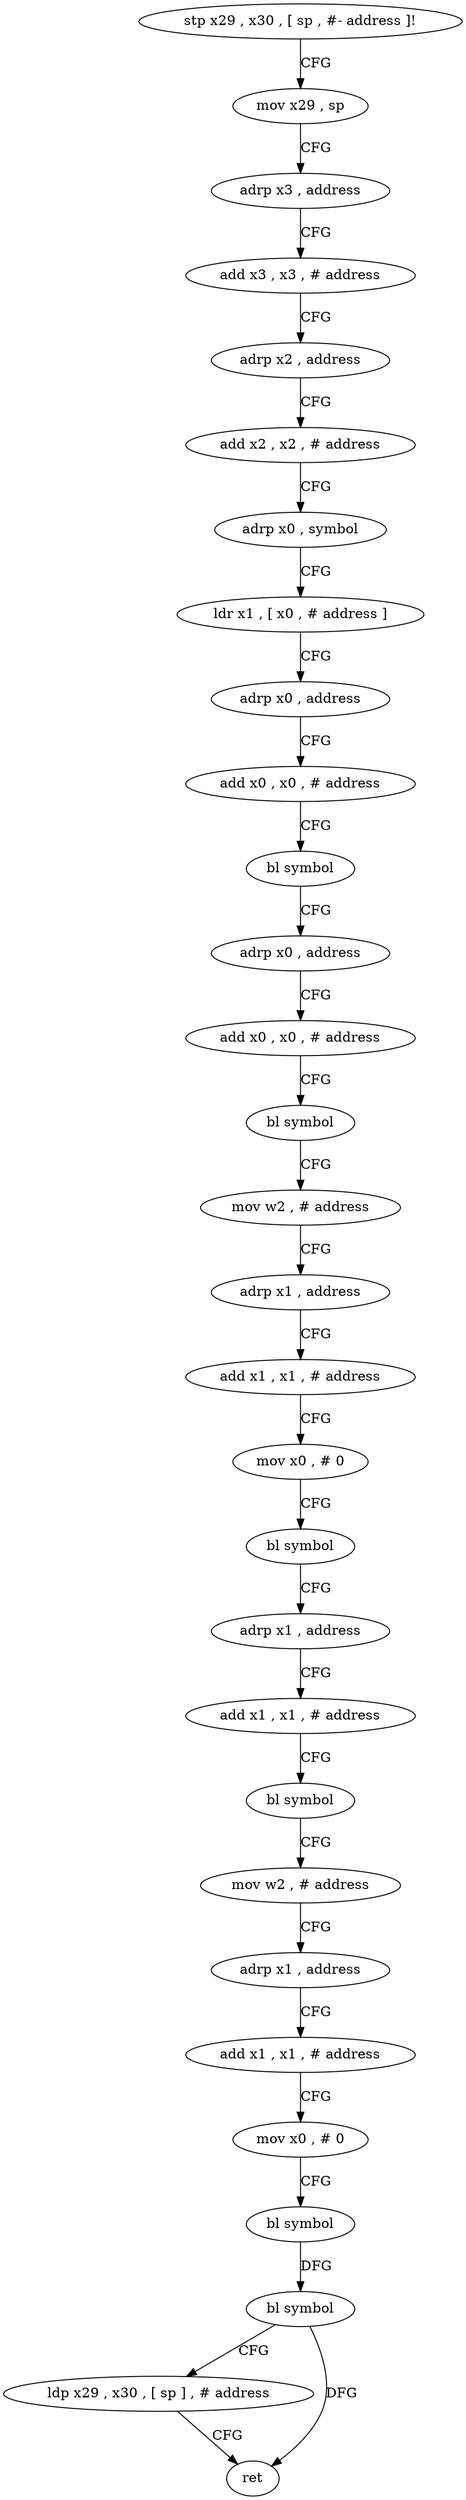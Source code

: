 digraph "func" {
"4213388" [label = "stp x29 , x30 , [ sp , #- address ]!" ]
"4213392" [label = "mov x29 , sp" ]
"4213396" [label = "adrp x3 , address" ]
"4213400" [label = "add x3 , x3 , # address" ]
"4213404" [label = "adrp x2 , address" ]
"4213408" [label = "add x2 , x2 , # address" ]
"4213412" [label = "adrp x0 , symbol" ]
"4213416" [label = "ldr x1 , [ x0 , # address ]" ]
"4213420" [label = "adrp x0 , address" ]
"4213424" [label = "add x0 , x0 , # address" ]
"4213428" [label = "bl symbol" ]
"4213432" [label = "adrp x0 , address" ]
"4213436" [label = "add x0 , x0 , # address" ]
"4213440" [label = "bl symbol" ]
"4213444" [label = "mov w2 , # address" ]
"4213448" [label = "adrp x1 , address" ]
"4213452" [label = "add x1 , x1 , # address" ]
"4213456" [label = "mov x0 , # 0" ]
"4213460" [label = "bl symbol" ]
"4213464" [label = "adrp x1 , address" ]
"4213468" [label = "add x1 , x1 , # address" ]
"4213472" [label = "bl symbol" ]
"4213476" [label = "mov w2 , # address" ]
"4213480" [label = "adrp x1 , address" ]
"4213484" [label = "add x1 , x1 , # address" ]
"4213488" [label = "mov x0 , # 0" ]
"4213492" [label = "bl symbol" ]
"4213496" [label = "bl symbol" ]
"4213500" [label = "ldp x29 , x30 , [ sp ] , # address" ]
"4213504" [label = "ret" ]
"4213388" -> "4213392" [ label = "CFG" ]
"4213392" -> "4213396" [ label = "CFG" ]
"4213396" -> "4213400" [ label = "CFG" ]
"4213400" -> "4213404" [ label = "CFG" ]
"4213404" -> "4213408" [ label = "CFG" ]
"4213408" -> "4213412" [ label = "CFG" ]
"4213412" -> "4213416" [ label = "CFG" ]
"4213416" -> "4213420" [ label = "CFG" ]
"4213420" -> "4213424" [ label = "CFG" ]
"4213424" -> "4213428" [ label = "CFG" ]
"4213428" -> "4213432" [ label = "CFG" ]
"4213432" -> "4213436" [ label = "CFG" ]
"4213436" -> "4213440" [ label = "CFG" ]
"4213440" -> "4213444" [ label = "CFG" ]
"4213444" -> "4213448" [ label = "CFG" ]
"4213448" -> "4213452" [ label = "CFG" ]
"4213452" -> "4213456" [ label = "CFG" ]
"4213456" -> "4213460" [ label = "CFG" ]
"4213460" -> "4213464" [ label = "CFG" ]
"4213464" -> "4213468" [ label = "CFG" ]
"4213468" -> "4213472" [ label = "CFG" ]
"4213472" -> "4213476" [ label = "CFG" ]
"4213476" -> "4213480" [ label = "CFG" ]
"4213480" -> "4213484" [ label = "CFG" ]
"4213484" -> "4213488" [ label = "CFG" ]
"4213488" -> "4213492" [ label = "CFG" ]
"4213492" -> "4213496" [ label = "DFG" ]
"4213496" -> "4213500" [ label = "CFG" ]
"4213496" -> "4213504" [ label = "DFG" ]
"4213500" -> "4213504" [ label = "CFG" ]
}
